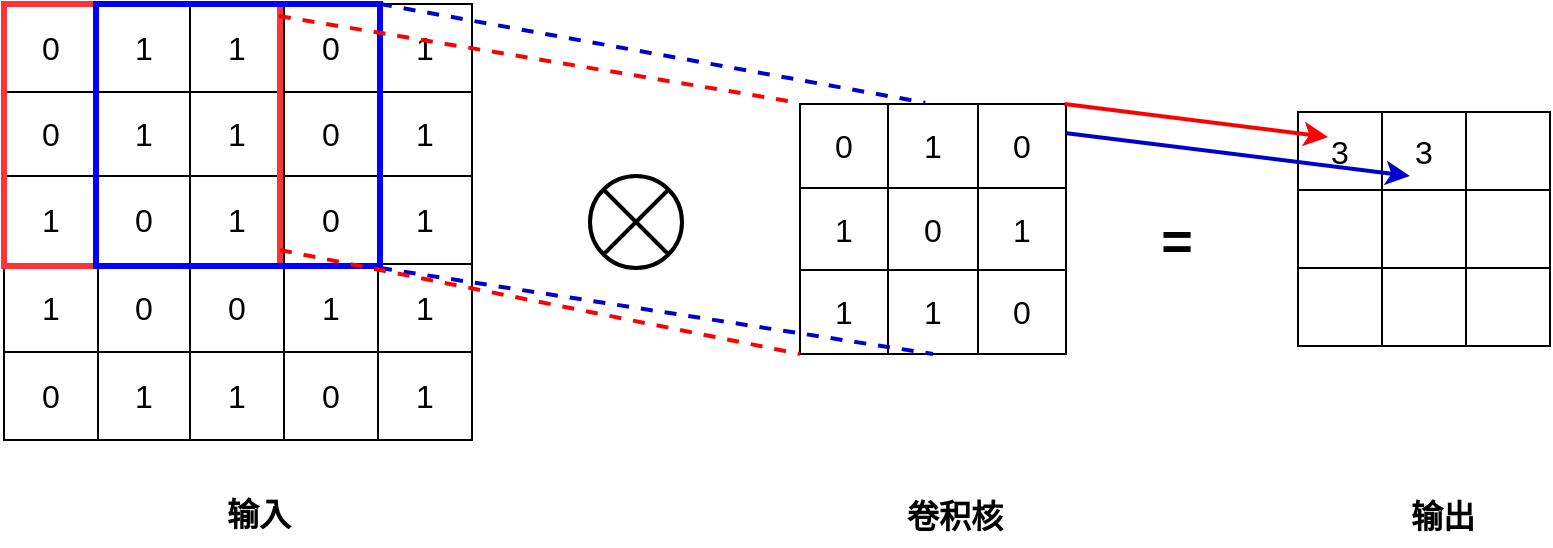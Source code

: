 <mxfile version="24.4.6" type="github">
  <diagram name="第 1 页" id="8t1bGG0E5tvwLliWmEIp">
    <mxGraphModel dx="1024" dy="533" grid="0" gridSize="10" guides="1" tooltips="1" connect="1" arrows="1" fold="1" page="1" pageScale="1" pageWidth="1169" pageHeight="827" math="0" shadow="0">
      <root>
        <mxCell id="0" />
        <mxCell id="1" parent="0" />
        <mxCell id="lNbxxfOGRYaDvWz9eFzz-1" value="" style="shape=table;startSize=0;container=1;collapsible=0;childLayout=tableLayout;fontSize=16;" vertex="1" parent="1">
          <mxGeometry x="33" y="38" width="234" height="218" as="geometry" />
        </mxCell>
        <mxCell id="lNbxxfOGRYaDvWz9eFzz-2" value="" style="shape=tableRow;horizontal=0;startSize=0;swimlaneHead=0;swimlaneBody=0;strokeColor=inherit;top=0;left=0;bottom=0;right=0;collapsible=0;dropTarget=0;fillColor=none;points=[[0,0.5],[1,0.5]];portConstraint=eastwest;fontSize=16;" vertex="1" parent="lNbxxfOGRYaDvWz9eFzz-1">
          <mxGeometry width="234" height="44" as="geometry" />
        </mxCell>
        <mxCell id="lNbxxfOGRYaDvWz9eFzz-3" value="0" style="shape=partialRectangle;html=1;whiteSpace=wrap;connectable=0;strokeColor=inherit;overflow=hidden;fillColor=none;top=0;left=0;bottom=0;right=0;pointerEvents=1;fontSize=16;" vertex="1" parent="lNbxxfOGRYaDvWz9eFzz-2">
          <mxGeometry width="47" height="44" as="geometry">
            <mxRectangle width="47" height="44" as="alternateBounds" />
          </mxGeometry>
        </mxCell>
        <mxCell id="lNbxxfOGRYaDvWz9eFzz-4" value="1" style="shape=partialRectangle;html=1;whiteSpace=wrap;connectable=0;strokeColor=inherit;overflow=hidden;fillColor=none;top=0;left=0;bottom=0;right=0;pointerEvents=1;fontSize=16;" vertex="1" parent="lNbxxfOGRYaDvWz9eFzz-2">
          <mxGeometry x="47" width="46" height="44" as="geometry">
            <mxRectangle width="46" height="44" as="alternateBounds" />
          </mxGeometry>
        </mxCell>
        <mxCell id="lNbxxfOGRYaDvWz9eFzz-5" value="1" style="shape=partialRectangle;html=1;whiteSpace=wrap;connectable=0;strokeColor=inherit;overflow=hidden;fillColor=none;top=0;left=0;bottom=0;right=0;pointerEvents=1;fontSize=16;" vertex="1" parent="lNbxxfOGRYaDvWz9eFzz-2">
          <mxGeometry x="93" width="47" height="44" as="geometry">
            <mxRectangle width="47" height="44" as="alternateBounds" />
          </mxGeometry>
        </mxCell>
        <mxCell id="lNbxxfOGRYaDvWz9eFzz-14" value="0" style="shape=partialRectangle;html=1;whiteSpace=wrap;connectable=0;strokeColor=inherit;overflow=hidden;fillColor=none;top=0;left=0;bottom=0;right=0;pointerEvents=1;fontSize=16;" vertex="1" parent="lNbxxfOGRYaDvWz9eFzz-2">
          <mxGeometry x="140" width="47" height="44" as="geometry">
            <mxRectangle width="47" height="44" as="alternateBounds" />
          </mxGeometry>
        </mxCell>
        <mxCell id="lNbxxfOGRYaDvWz9eFzz-17" value="1" style="shape=partialRectangle;html=1;whiteSpace=wrap;connectable=0;strokeColor=inherit;overflow=hidden;fillColor=none;top=0;left=0;bottom=0;right=0;pointerEvents=1;fontSize=16;" vertex="1" parent="lNbxxfOGRYaDvWz9eFzz-2">
          <mxGeometry x="187" width="47" height="44" as="geometry">
            <mxRectangle width="47" height="44" as="alternateBounds" />
          </mxGeometry>
        </mxCell>
        <mxCell id="lNbxxfOGRYaDvWz9eFzz-6" value="" style="shape=tableRow;horizontal=0;startSize=0;swimlaneHead=0;swimlaneBody=0;strokeColor=inherit;top=0;left=0;bottom=0;right=0;collapsible=0;dropTarget=0;fillColor=none;points=[[0,0.5],[1,0.5]];portConstraint=eastwest;fontSize=16;" vertex="1" parent="lNbxxfOGRYaDvWz9eFzz-1">
          <mxGeometry y="44" width="234" height="42" as="geometry" />
        </mxCell>
        <mxCell id="lNbxxfOGRYaDvWz9eFzz-7" value="0" style="shape=partialRectangle;html=1;whiteSpace=wrap;connectable=0;strokeColor=inherit;overflow=hidden;fillColor=none;top=0;left=0;bottom=0;right=0;pointerEvents=1;fontSize=16;" vertex="1" parent="lNbxxfOGRYaDvWz9eFzz-6">
          <mxGeometry width="47" height="42" as="geometry">
            <mxRectangle width="47" height="42" as="alternateBounds" />
          </mxGeometry>
        </mxCell>
        <mxCell id="lNbxxfOGRYaDvWz9eFzz-8" value="1" style="shape=partialRectangle;html=1;whiteSpace=wrap;connectable=0;strokeColor=inherit;overflow=hidden;fillColor=none;top=0;left=0;bottom=0;right=0;pointerEvents=1;fontSize=16;" vertex="1" parent="lNbxxfOGRYaDvWz9eFzz-6">
          <mxGeometry x="47" width="46" height="42" as="geometry">
            <mxRectangle width="46" height="42" as="alternateBounds" />
          </mxGeometry>
        </mxCell>
        <mxCell id="lNbxxfOGRYaDvWz9eFzz-9" value="1" style="shape=partialRectangle;html=1;whiteSpace=wrap;connectable=0;strokeColor=inherit;overflow=hidden;fillColor=none;top=0;left=0;bottom=0;right=0;pointerEvents=1;fontSize=16;" vertex="1" parent="lNbxxfOGRYaDvWz9eFzz-6">
          <mxGeometry x="93" width="47" height="42" as="geometry">
            <mxRectangle width="47" height="42" as="alternateBounds" />
          </mxGeometry>
        </mxCell>
        <mxCell id="lNbxxfOGRYaDvWz9eFzz-15" value="0" style="shape=partialRectangle;html=1;whiteSpace=wrap;connectable=0;strokeColor=inherit;overflow=hidden;fillColor=none;top=0;left=0;bottom=0;right=0;pointerEvents=1;fontSize=16;" vertex="1" parent="lNbxxfOGRYaDvWz9eFzz-6">
          <mxGeometry x="140" width="47" height="42" as="geometry">
            <mxRectangle width="47" height="42" as="alternateBounds" />
          </mxGeometry>
        </mxCell>
        <mxCell id="lNbxxfOGRYaDvWz9eFzz-18" value="1" style="shape=partialRectangle;html=1;whiteSpace=wrap;connectable=0;strokeColor=inherit;overflow=hidden;fillColor=none;top=0;left=0;bottom=0;right=0;pointerEvents=1;fontSize=16;" vertex="1" parent="lNbxxfOGRYaDvWz9eFzz-6">
          <mxGeometry x="187" width="47" height="42" as="geometry">
            <mxRectangle width="47" height="42" as="alternateBounds" />
          </mxGeometry>
        </mxCell>
        <mxCell id="lNbxxfOGRYaDvWz9eFzz-10" value="" style="shape=tableRow;horizontal=0;startSize=0;swimlaneHead=0;swimlaneBody=0;strokeColor=inherit;top=0;left=0;bottom=0;right=0;collapsible=0;dropTarget=0;fillColor=none;points=[[0,0.5],[1,0.5]];portConstraint=eastwest;fontSize=16;" vertex="1" parent="lNbxxfOGRYaDvWz9eFzz-1">
          <mxGeometry y="86" width="234" height="44" as="geometry" />
        </mxCell>
        <mxCell id="lNbxxfOGRYaDvWz9eFzz-11" value="1" style="shape=partialRectangle;html=1;whiteSpace=wrap;connectable=0;strokeColor=inherit;overflow=hidden;fillColor=none;top=0;left=0;bottom=0;right=0;pointerEvents=1;fontSize=16;" vertex="1" parent="lNbxxfOGRYaDvWz9eFzz-10">
          <mxGeometry width="47" height="44" as="geometry">
            <mxRectangle width="47" height="44" as="alternateBounds" />
          </mxGeometry>
        </mxCell>
        <mxCell id="lNbxxfOGRYaDvWz9eFzz-12" value="0" style="shape=partialRectangle;html=1;whiteSpace=wrap;connectable=0;strokeColor=inherit;overflow=hidden;fillColor=none;top=0;left=0;bottom=0;right=0;pointerEvents=1;fontSize=16;" vertex="1" parent="lNbxxfOGRYaDvWz9eFzz-10">
          <mxGeometry x="47" width="46" height="44" as="geometry">
            <mxRectangle width="46" height="44" as="alternateBounds" />
          </mxGeometry>
        </mxCell>
        <mxCell id="lNbxxfOGRYaDvWz9eFzz-13" value="1" style="shape=partialRectangle;html=1;whiteSpace=wrap;connectable=0;strokeColor=inherit;overflow=hidden;fillColor=none;top=0;left=0;bottom=0;right=0;pointerEvents=1;fontSize=16;" vertex="1" parent="lNbxxfOGRYaDvWz9eFzz-10">
          <mxGeometry x="93" width="47" height="44" as="geometry">
            <mxRectangle width="47" height="44" as="alternateBounds" />
          </mxGeometry>
        </mxCell>
        <mxCell id="lNbxxfOGRYaDvWz9eFzz-16" value="0" style="shape=partialRectangle;html=1;whiteSpace=wrap;connectable=0;strokeColor=inherit;overflow=hidden;fillColor=none;top=0;left=0;bottom=0;right=0;pointerEvents=1;fontSize=16;" vertex="1" parent="lNbxxfOGRYaDvWz9eFzz-10">
          <mxGeometry x="140" width="47" height="44" as="geometry">
            <mxRectangle width="47" height="44" as="alternateBounds" />
          </mxGeometry>
        </mxCell>
        <mxCell id="lNbxxfOGRYaDvWz9eFzz-19" value="1" style="shape=partialRectangle;html=1;whiteSpace=wrap;connectable=0;strokeColor=inherit;overflow=hidden;fillColor=none;top=0;left=0;bottom=0;right=0;pointerEvents=1;fontSize=16;" vertex="1" parent="lNbxxfOGRYaDvWz9eFzz-10">
          <mxGeometry x="187" width="47" height="44" as="geometry">
            <mxRectangle width="47" height="44" as="alternateBounds" />
          </mxGeometry>
        </mxCell>
        <mxCell id="lNbxxfOGRYaDvWz9eFzz-20" style="shape=tableRow;horizontal=0;startSize=0;swimlaneHead=0;swimlaneBody=0;strokeColor=inherit;top=0;left=0;bottom=0;right=0;collapsible=0;dropTarget=0;fillColor=none;points=[[0,0.5],[1,0.5]];portConstraint=eastwest;fontSize=16;" vertex="1" parent="lNbxxfOGRYaDvWz9eFzz-1">
          <mxGeometry y="130" width="234" height="44" as="geometry" />
        </mxCell>
        <mxCell id="lNbxxfOGRYaDvWz9eFzz-21" value="1" style="shape=partialRectangle;html=1;whiteSpace=wrap;connectable=0;strokeColor=inherit;overflow=hidden;fillColor=none;top=0;left=0;bottom=0;right=0;pointerEvents=1;fontSize=16;" vertex="1" parent="lNbxxfOGRYaDvWz9eFzz-20">
          <mxGeometry width="47" height="44" as="geometry">
            <mxRectangle width="47" height="44" as="alternateBounds" />
          </mxGeometry>
        </mxCell>
        <mxCell id="lNbxxfOGRYaDvWz9eFzz-22" value="0" style="shape=partialRectangle;html=1;whiteSpace=wrap;connectable=0;strokeColor=inherit;overflow=hidden;fillColor=none;top=0;left=0;bottom=0;right=0;pointerEvents=1;fontSize=16;" vertex="1" parent="lNbxxfOGRYaDvWz9eFzz-20">
          <mxGeometry x="47" width="46" height="44" as="geometry">
            <mxRectangle width="46" height="44" as="alternateBounds" />
          </mxGeometry>
        </mxCell>
        <mxCell id="lNbxxfOGRYaDvWz9eFzz-23" value="0" style="shape=partialRectangle;html=1;whiteSpace=wrap;connectable=0;strokeColor=inherit;overflow=hidden;fillColor=none;top=0;left=0;bottom=0;right=0;pointerEvents=1;fontSize=16;" vertex="1" parent="lNbxxfOGRYaDvWz9eFzz-20">
          <mxGeometry x="93" width="47" height="44" as="geometry">
            <mxRectangle width="47" height="44" as="alternateBounds" />
          </mxGeometry>
        </mxCell>
        <mxCell id="lNbxxfOGRYaDvWz9eFzz-24" value="1" style="shape=partialRectangle;html=1;whiteSpace=wrap;connectable=0;strokeColor=inherit;overflow=hidden;fillColor=none;top=0;left=0;bottom=0;right=0;pointerEvents=1;fontSize=16;" vertex="1" parent="lNbxxfOGRYaDvWz9eFzz-20">
          <mxGeometry x="140" width="47" height="44" as="geometry">
            <mxRectangle width="47" height="44" as="alternateBounds" />
          </mxGeometry>
        </mxCell>
        <mxCell id="lNbxxfOGRYaDvWz9eFzz-25" value="1" style="shape=partialRectangle;html=1;whiteSpace=wrap;connectable=0;strokeColor=inherit;overflow=hidden;fillColor=none;top=0;left=0;bottom=0;right=0;pointerEvents=1;fontSize=16;" vertex="1" parent="lNbxxfOGRYaDvWz9eFzz-20">
          <mxGeometry x="187" width="47" height="44" as="geometry">
            <mxRectangle width="47" height="44" as="alternateBounds" />
          </mxGeometry>
        </mxCell>
        <mxCell id="lNbxxfOGRYaDvWz9eFzz-26" style="shape=tableRow;horizontal=0;startSize=0;swimlaneHead=0;swimlaneBody=0;strokeColor=inherit;top=0;left=0;bottom=0;right=0;collapsible=0;dropTarget=0;fillColor=none;points=[[0,0.5],[1,0.5]];portConstraint=eastwest;fontSize=16;" vertex="1" parent="lNbxxfOGRYaDvWz9eFzz-1">
          <mxGeometry y="174" width="234" height="44" as="geometry" />
        </mxCell>
        <mxCell id="lNbxxfOGRYaDvWz9eFzz-27" value="0" style="shape=partialRectangle;html=1;whiteSpace=wrap;connectable=0;strokeColor=inherit;overflow=hidden;fillColor=none;top=0;left=0;bottom=0;right=0;pointerEvents=1;fontSize=16;" vertex="1" parent="lNbxxfOGRYaDvWz9eFzz-26">
          <mxGeometry width="47" height="44" as="geometry">
            <mxRectangle width="47" height="44" as="alternateBounds" />
          </mxGeometry>
        </mxCell>
        <mxCell id="lNbxxfOGRYaDvWz9eFzz-28" value="1" style="shape=partialRectangle;html=1;whiteSpace=wrap;connectable=0;strokeColor=inherit;overflow=hidden;fillColor=none;top=0;left=0;bottom=0;right=0;pointerEvents=1;fontSize=16;" vertex="1" parent="lNbxxfOGRYaDvWz9eFzz-26">
          <mxGeometry x="47" width="46" height="44" as="geometry">
            <mxRectangle width="46" height="44" as="alternateBounds" />
          </mxGeometry>
        </mxCell>
        <mxCell id="lNbxxfOGRYaDvWz9eFzz-29" value="1" style="shape=partialRectangle;html=1;whiteSpace=wrap;connectable=0;strokeColor=inherit;overflow=hidden;fillColor=none;top=0;left=0;bottom=0;right=0;pointerEvents=1;fontSize=16;" vertex="1" parent="lNbxxfOGRYaDvWz9eFzz-26">
          <mxGeometry x="93" width="47" height="44" as="geometry">
            <mxRectangle width="47" height="44" as="alternateBounds" />
          </mxGeometry>
        </mxCell>
        <mxCell id="lNbxxfOGRYaDvWz9eFzz-30" value="0" style="shape=partialRectangle;html=1;whiteSpace=wrap;connectable=0;strokeColor=inherit;overflow=hidden;fillColor=none;top=0;left=0;bottom=0;right=0;pointerEvents=1;fontSize=16;" vertex="1" parent="lNbxxfOGRYaDvWz9eFzz-26">
          <mxGeometry x="140" width="47" height="44" as="geometry">
            <mxRectangle width="47" height="44" as="alternateBounds" />
          </mxGeometry>
        </mxCell>
        <mxCell id="lNbxxfOGRYaDvWz9eFzz-31" value="1" style="shape=partialRectangle;html=1;whiteSpace=wrap;connectable=0;strokeColor=inherit;overflow=hidden;fillColor=none;top=0;left=0;bottom=0;right=0;pointerEvents=1;fontSize=16;" vertex="1" parent="lNbxxfOGRYaDvWz9eFzz-26">
          <mxGeometry x="187" width="47" height="44" as="geometry">
            <mxRectangle width="47" height="44" as="alternateBounds" />
          </mxGeometry>
        </mxCell>
        <mxCell id="lNbxxfOGRYaDvWz9eFzz-37" value="&lt;b&gt;&lt;font style=&quot;font-size: 16px;&quot;&gt;输入&lt;/font&gt;&lt;/b&gt;" style="text;html=1;align=center;verticalAlign=middle;resizable=0;points=[];autosize=1;strokeColor=none;fillColor=none;" vertex="1" parent="1">
          <mxGeometry x="130" y="278" width="60" height="30" as="geometry" />
        </mxCell>
        <mxCell id="lNbxxfOGRYaDvWz9eFzz-40" value="" style="shape=table;startSize=0;container=1;collapsible=0;childLayout=tableLayout;fontSize=16;" vertex="1" parent="1">
          <mxGeometry x="431" y="88" width="133" height="125" as="geometry" />
        </mxCell>
        <mxCell id="lNbxxfOGRYaDvWz9eFzz-41" value="" style="shape=tableRow;horizontal=0;startSize=0;swimlaneHead=0;swimlaneBody=0;strokeColor=inherit;top=0;left=0;bottom=0;right=0;collapsible=0;dropTarget=0;fillColor=none;points=[[0,0.5],[1,0.5]];portConstraint=eastwest;fontSize=16;" vertex="1" parent="lNbxxfOGRYaDvWz9eFzz-40">
          <mxGeometry width="133" height="42" as="geometry" />
        </mxCell>
        <mxCell id="lNbxxfOGRYaDvWz9eFzz-42" value="0" style="shape=partialRectangle;html=1;whiteSpace=wrap;connectable=0;strokeColor=inherit;overflow=hidden;fillColor=none;top=0;left=0;bottom=0;right=0;pointerEvents=1;fontSize=16;" vertex="1" parent="lNbxxfOGRYaDvWz9eFzz-41">
          <mxGeometry width="44" height="42" as="geometry">
            <mxRectangle width="44" height="42" as="alternateBounds" />
          </mxGeometry>
        </mxCell>
        <mxCell id="lNbxxfOGRYaDvWz9eFzz-43" value="1" style="shape=partialRectangle;html=1;whiteSpace=wrap;connectable=0;strokeColor=inherit;overflow=hidden;fillColor=none;top=0;left=0;bottom=0;right=0;pointerEvents=1;fontSize=16;" vertex="1" parent="lNbxxfOGRYaDvWz9eFzz-41">
          <mxGeometry x="44" width="45" height="42" as="geometry">
            <mxRectangle width="45" height="42" as="alternateBounds" />
          </mxGeometry>
        </mxCell>
        <mxCell id="lNbxxfOGRYaDvWz9eFzz-44" value="0" style="shape=partialRectangle;html=1;whiteSpace=wrap;connectable=0;strokeColor=inherit;overflow=hidden;fillColor=none;top=0;left=0;bottom=0;right=0;pointerEvents=1;fontSize=16;" vertex="1" parent="lNbxxfOGRYaDvWz9eFzz-41">
          <mxGeometry x="89" width="44" height="42" as="geometry">
            <mxRectangle width="44" height="42" as="alternateBounds" />
          </mxGeometry>
        </mxCell>
        <mxCell id="lNbxxfOGRYaDvWz9eFzz-45" value="" style="shape=tableRow;horizontal=0;startSize=0;swimlaneHead=0;swimlaneBody=0;strokeColor=inherit;top=0;left=0;bottom=0;right=0;collapsible=0;dropTarget=0;fillColor=none;points=[[0,0.5],[1,0.5]];portConstraint=eastwest;fontSize=16;" vertex="1" parent="lNbxxfOGRYaDvWz9eFzz-40">
          <mxGeometry y="42" width="133" height="41" as="geometry" />
        </mxCell>
        <mxCell id="lNbxxfOGRYaDvWz9eFzz-46" value="1" style="shape=partialRectangle;html=1;whiteSpace=wrap;connectable=0;strokeColor=inherit;overflow=hidden;fillColor=none;top=0;left=0;bottom=0;right=0;pointerEvents=1;fontSize=16;" vertex="1" parent="lNbxxfOGRYaDvWz9eFzz-45">
          <mxGeometry width="44" height="41" as="geometry">
            <mxRectangle width="44" height="41" as="alternateBounds" />
          </mxGeometry>
        </mxCell>
        <mxCell id="lNbxxfOGRYaDvWz9eFzz-47" value="0" style="shape=partialRectangle;html=1;whiteSpace=wrap;connectable=0;strokeColor=inherit;overflow=hidden;fillColor=none;top=0;left=0;bottom=0;right=0;pointerEvents=1;fontSize=16;" vertex="1" parent="lNbxxfOGRYaDvWz9eFzz-45">
          <mxGeometry x="44" width="45" height="41" as="geometry">
            <mxRectangle width="45" height="41" as="alternateBounds" />
          </mxGeometry>
        </mxCell>
        <mxCell id="lNbxxfOGRYaDvWz9eFzz-48" value="1" style="shape=partialRectangle;html=1;whiteSpace=wrap;connectable=0;strokeColor=inherit;overflow=hidden;fillColor=none;top=0;left=0;bottom=0;right=0;pointerEvents=1;fontSize=16;" vertex="1" parent="lNbxxfOGRYaDvWz9eFzz-45">
          <mxGeometry x="89" width="44" height="41" as="geometry">
            <mxRectangle width="44" height="41" as="alternateBounds" />
          </mxGeometry>
        </mxCell>
        <mxCell id="lNbxxfOGRYaDvWz9eFzz-49" value="" style="shape=tableRow;horizontal=0;startSize=0;swimlaneHead=0;swimlaneBody=0;strokeColor=inherit;top=0;left=0;bottom=0;right=0;collapsible=0;dropTarget=0;fillColor=none;points=[[0,0.5],[1,0.5]];portConstraint=eastwest;fontSize=16;" vertex="1" parent="lNbxxfOGRYaDvWz9eFzz-40">
          <mxGeometry y="83" width="133" height="42" as="geometry" />
        </mxCell>
        <mxCell id="lNbxxfOGRYaDvWz9eFzz-50" value="1" style="shape=partialRectangle;html=1;whiteSpace=wrap;connectable=0;strokeColor=inherit;overflow=hidden;fillColor=none;top=0;left=0;bottom=0;right=0;pointerEvents=1;fontSize=16;" vertex="1" parent="lNbxxfOGRYaDvWz9eFzz-49">
          <mxGeometry width="44" height="42" as="geometry">
            <mxRectangle width="44" height="42" as="alternateBounds" />
          </mxGeometry>
        </mxCell>
        <mxCell id="lNbxxfOGRYaDvWz9eFzz-51" value="1" style="shape=partialRectangle;html=1;whiteSpace=wrap;connectable=0;strokeColor=inherit;overflow=hidden;fillColor=none;top=0;left=0;bottom=0;right=0;pointerEvents=1;fontSize=16;" vertex="1" parent="lNbxxfOGRYaDvWz9eFzz-49">
          <mxGeometry x="44" width="45" height="42" as="geometry">
            <mxRectangle width="45" height="42" as="alternateBounds" />
          </mxGeometry>
        </mxCell>
        <mxCell id="lNbxxfOGRYaDvWz9eFzz-52" value="0" style="shape=partialRectangle;html=1;whiteSpace=wrap;connectable=0;strokeColor=inherit;overflow=hidden;fillColor=none;top=0;left=0;bottom=0;right=0;pointerEvents=1;fontSize=16;" vertex="1" parent="lNbxxfOGRYaDvWz9eFzz-49">
          <mxGeometry x="89" width="44" height="42" as="geometry">
            <mxRectangle width="44" height="42" as="alternateBounds" />
          </mxGeometry>
        </mxCell>
        <mxCell id="lNbxxfOGRYaDvWz9eFzz-54" value="" style="ellipse;whiteSpace=wrap;html=1;aspect=fixed;strokeWidth=2;" vertex="1" parent="1">
          <mxGeometry x="326" y="124" width="46" height="46" as="geometry" />
        </mxCell>
        <mxCell id="lNbxxfOGRYaDvWz9eFzz-55" value="" style="endArrow=none;html=1;rounded=0;entryX=1;entryY=0;entryDx=0;entryDy=0;exitX=0;exitY=1;exitDx=0;exitDy=0;strokeWidth=2;" edge="1" parent="1" source="lNbxxfOGRYaDvWz9eFzz-54" target="lNbxxfOGRYaDvWz9eFzz-54">
          <mxGeometry width="50" height="50" relative="1" as="geometry">
            <mxPoint x="317" y="244" as="sourcePoint" />
            <mxPoint x="367" y="194" as="targetPoint" />
          </mxGeometry>
        </mxCell>
        <mxCell id="lNbxxfOGRYaDvWz9eFzz-56" value="" style="endArrow=none;html=1;rounded=0;entryX=0;entryY=0;entryDx=0;entryDy=0;exitX=1;exitY=1;exitDx=0;exitDy=0;strokeWidth=2;" edge="1" parent="1" source="lNbxxfOGRYaDvWz9eFzz-54" target="lNbxxfOGRYaDvWz9eFzz-54">
          <mxGeometry width="50" height="50" relative="1" as="geometry">
            <mxPoint x="367" y="230" as="sourcePoint" />
            <mxPoint x="399" y="198" as="targetPoint" />
          </mxGeometry>
        </mxCell>
        <mxCell id="lNbxxfOGRYaDvWz9eFzz-59" value="" style="rounded=0;whiteSpace=wrap;html=1;fillColor=none;strokeWidth=3;strokeColor=#FF3333;" vertex="1" parent="1">
          <mxGeometry x="33" y="38" width="138" height="131" as="geometry" />
        </mxCell>
        <mxCell id="lNbxxfOGRYaDvWz9eFzz-60" value="" style="shape=table;startSize=0;container=1;collapsible=0;childLayout=tableLayout;fontSize=16;" vertex="1" parent="1">
          <mxGeometry x="680" y="92" width="126" height="117" as="geometry" />
        </mxCell>
        <mxCell id="lNbxxfOGRYaDvWz9eFzz-61" value="" style="shape=tableRow;horizontal=0;startSize=0;swimlaneHead=0;swimlaneBody=0;strokeColor=inherit;top=0;left=0;bottom=0;right=0;collapsible=0;dropTarget=0;fillColor=none;points=[[0,0.5],[1,0.5]];portConstraint=eastwest;fontSize=16;" vertex="1" parent="lNbxxfOGRYaDvWz9eFzz-60">
          <mxGeometry width="126" height="39" as="geometry" />
        </mxCell>
        <mxCell id="lNbxxfOGRYaDvWz9eFzz-62" value="3" style="shape=partialRectangle;html=1;whiteSpace=wrap;connectable=0;strokeColor=inherit;overflow=hidden;fillColor=none;top=0;left=0;bottom=0;right=0;pointerEvents=1;fontSize=16;" vertex="1" parent="lNbxxfOGRYaDvWz9eFzz-61">
          <mxGeometry width="42" height="39" as="geometry">
            <mxRectangle width="42" height="39" as="alternateBounds" />
          </mxGeometry>
        </mxCell>
        <mxCell id="lNbxxfOGRYaDvWz9eFzz-63" value="3" style="shape=partialRectangle;html=1;whiteSpace=wrap;connectable=0;strokeColor=inherit;overflow=hidden;fillColor=none;top=0;left=0;bottom=0;right=0;pointerEvents=1;fontSize=16;" vertex="1" parent="lNbxxfOGRYaDvWz9eFzz-61">
          <mxGeometry x="42" width="42" height="39" as="geometry">
            <mxRectangle width="42" height="39" as="alternateBounds" />
          </mxGeometry>
        </mxCell>
        <mxCell id="lNbxxfOGRYaDvWz9eFzz-64" value="" style="shape=partialRectangle;html=1;whiteSpace=wrap;connectable=0;strokeColor=inherit;overflow=hidden;fillColor=none;top=0;left=0;bottom=0;right=0;pointerEvents=1;fontSize=16;" vertex="1" parent="lNbxxfOGRYaDvWz9eFzz-61">
          <mxGeometry x="84" width="42" height="39" as="geometry">
            <mxRectangle width="42" height="39" as="alternateBounds" />
          </mxGeometry>
        </mxCell>
        <mxCell id="lNbxxfOGRYaDvWz9eFzz-65" value="" style="shape=tableRow;horizontal=0;startSize=0;swimlaneHead=0;swimlaneBody=0;strokeColor=inherit;top=0;left=0;bottom=0;right=0;collapsible=0;dropTarget=0;fillColor=none;points=[[0,0.5],[1,0.5]];portConstraint=eastwest;fontSize=16;" vertex="1" parent="lNbxxfOGRYaDvWz9eFzz-60">
          <mxGeometry y="39" width="126" height="39" as="geometry" />
        </mxCell>
        <mxCell id="lNbxxfOGRYaDvWz9eFzz-66" value="" style="shape=partialRectangle;html=1;whiteSpace=wrap;connectable=0;strokeColor=inherit;overflow=hidden;fillColor=none;top=0;left=0;bottom=0;right=0;pointerEvents=1;fontSize=16;" vertex="1" parent="lNbxxfOGRYaDvWz9eFzz-65">
          <mxGeometry width="42" height="39" as="geometry">
            <mxRectangle width="42" height="39" as="alternateBounds" />
          </mxGeometry>
        </mxCell>
        <mxCell id="lNbxxfOGRYaDvWz9eFzz-67" value="" style="shape=partialRectangle;html=1;whiteSpace=wrap;connectable=0;strokeColor=inherit;overflow=hidden;fillColor=none;top=0;left=0;bottom=0;right=0;pointerEvents=1;fontSize=16;" vertex="1" parent="lNbxxfOGRYaDvWz9eFzz-65">
          <mxGeometry x="42" width="42" height="39" as="geometry">
            <mxRectangle width="42" height="39" as="alternateBounds" />
          </mxGeometry>
        </mxCell>
        <mxCell id="lNbxxfOGRYaDvWz9eFzz-68" value="" style="shape=partialRectangle;html=1;whiteSpace=wrap;connectable=0;strokeColor=inherit;overflow=hidden;fillColor=none;top=0;left=0;bottom=0;right=0;pointerEvents=1;fontSize=16;" vertex="1" parent="lNbxxfOGRYaDvWz9eFzz-65">
          <mxGeometry x="84" width="42" height="39" as="geometry">
            <mxRectangle width="42" height="39" as="alternateBounds" />
          </mxGeometry>
        </mxCell>
        <mxCell id="lNbxxfOGRYaDvWz9eFzz-69" value="" style="shape=tableRow;horizontal=0;startSize=0;swimlaneHead=0;swimlaneBody=0;strokeColor=inherit;top=0;left=0;bottom=0;right=0;collapsible=0;dropTarget=0;fillColor=none;points=[[0,0.5],[1,0.5]];portConstraint=eastwest;fontSize=16;" vertex="1" parent="lNbxxfOGRYaDvWz9eFzz-60">
          <mxGeometry y="78" width="126" height="39" as="geometry" />
        </mxCell>
        <mxCell id="lNbxxfOGRYaDvWz9eFzz-70" value="" style="shape=partialRectangle;html=1;whiteSpace=wrap;connectable=0;strokeColor=inherit;overflow=hidden;fillColor=none;top=0;left=0;bottom=0;right=0;pointerEvents=1;fontSize=16;" vertex="1" parent="lNbxxfOGRYaDvWz9eFzz-69">
          <mxGeometry width="42" height="39" as="geometry">
            <mxRectangle width="42" height="39" as="alternateBounds" />
          </mxGeometry>
        </mxCell>
        <mxCell id="lNbxxfOGRYaDvWz9eFzz-71" value="" style="shape=partialRectangle;html=1;whiteSpace=wrap;connectable=0;strokeColor=inherit;overflow=hidden;fillColor=none;top=0;left=0;bottom=0;right=0;pointerEvents=1;fontSize=16;" vertex="1" parent="lNbxxfOGRYaDvWz9eFzz-69">
          <mxGeometry x="42" width="42" height="39" as="geometry">
            <mxRectangle width="42" height="39" as="alternateBounds" />
          </mxGeometry>
        </mxCell>
        <mxCell id="lNbxxfOGRYaDvWz9eFzz-72" value="" style="shape=partialRectangle;html=1;whiteSpace=wrap;connectable=0;strokeColor=inherit;overflow=hidden;fillColor=none;top=0;left=0;bottom=0;right=0;pointerEvents=1;fontSize=16;" vertex="1" parent="lNbxxfOGRYaDvWz9eFzz-69">
          <mxGeometry x="84" width="42" height="39" as="geometry">
            <mxRectangle width="42" height="39" as="alternateBounds" />
          </mxGeometry>
        </mxCell>
        <mxCell id="lNbxxfOGRYaDvWz9eFzz-75" value="&lt;font style=&quot;font-size: 19px;&quot;&gt;&lt;b style=&quot;font-size: 27px;&quot;&gt;=&lt;/b&gt;&lt;/font&gt;" style="text;html=1;align=center;verticalAlign=middle;resizable=0;points=[];autosize=1;strokeColor=none;fillColor=none;" vertex="1" parent="1">
          <mxGeometry x="602" y="135" width="34" height="44" as="geometry" />
        </mxCell>
        <mxCell id="lNbxxfOGRYaDvWz9eFzz-87" value="" style="rounded=0;whiteSpace=wrap;html=1;fillColor=none;strokeWidth=3;strokeColor=#0000FF;" vertex="1" parent="1">
          <mxGeometry x="79" y="38" width="142" height="131" as="geometry" />
        </mxCell>
        <mxCell id="lNbxxfOGRYaDvWz9eFzz-90" value="" style="endArrow=classic;html=1;rounded=0;strokeWidth=2;strokeColor=#FF0000;exitX=0.994;exitY=0;exitDx=0;exitDy=0;exitPerimeter=0;" edge="1" parent="1" source="lNbxxfOGRYaDvWz9eFzz-41">
          <mxGeometry width="50" height="50" relative="1" as="geometry">
            <mxPoint x="579" y="88.004" as="sourcePoint" />
            <mxPoint x="695" y="104.54" as="targetPoint" />
          </mxGeometry>
        </mxCell>
        <mxCell id="lNbxxfOGRYaDvWz9eFzz-91" value="" style="endArrow=classic;html=1;rounded=0;strokeWidth=2;strokeColor=#0000CC;exitX=1.003;exitY=0.117;exitDx=0;exitDy=0;exitPerimeter=0;" edge="1" parent="1" source="lNbxxfOGRYaDvWz9eFzz-40">
          <mxGeometry width="50" height="50" relative="1" as="geometry">
            <mxPoint x="559" y="219.46" as="sourcePoint" />
            <mxPoint x="736" y="124.0" as="targetPoint" />
          </mxGeometry>
        </mxCell>
        <mxCell id="lNbxxfOGRYaDvWz9eFzz-92" value="&lt;span style=&quot;font-size: 16px;&quot;&gt;&lt;b&gt;卷积核&lt;/b&gt;&lt;/span&gt;" style="text;html=1;align=center;verticalAlign=middle;resizable=0;points=[];autosize=1;strokeColor=none;fillColor=none;" vertex="1" parent="1">
          <mxGeometry x="475" y="278" width="66" height="31" as="geometry" />
        </mxCell>
        <mxCell id="lNbxxfOGRYaDvWz9eFzz-93" value="&lt;span style=&quot;font-size: 16px;&quot;&gt;&lt;b&gt;输出&lt;/b&gt;&lt;/span&gt;" style="text;html=1;align=center;verticalAlign=middle;resizable=0;points=[];autosize=1;strokeColor=none;fillColor=none;" vertex="1" parent="1">
          <mxGeometry x="727" y="278" width="50" height="31" as="geometry" />
        </mxCell>
        <mxCell id="lNbxxfOGRYaDvWz9eFzz-94" value="" style="endArrow=none;dashed=1;html=1;rounded=0;strokeWidth=2;strokeColor=#0000CC;entryX=0.471;entryY=-0.015;entryDx=0;entryDy=0;entryPerimeter=0;exitX=1;exitY=0;exitDx=0;exitDy=0;" edge="1" parent="1" source="lNbxxfOGRYaDvWz9eFzz-87" target="lNbxxfOGRYaDvWz9eFzz-41">
          <mxGeometry width="50" height="50" relative="1" as="geometry">
            <mxPoint x="299" y="24" as="sourcePoint" />
            <mxPoint x="460" y="11" as="targetPoint" />
          </mxGeometry>
        </mxCell>
        <mxCell id="lNbxxfOGRYaDvWz9eFzz-95" value="" style="endArrow=none;dashed=1;html=1;rounded=0;strokeWidth=2;strokeColor=#0000CC;entryX=0.5;entryY=1;entryDx=0;entryDy=0;exitX=1;exitY=0;exitDx=0;exitDy=0;" edge="1" parent="1" target="lNbxxfOGRYaDvWz9eFzz-40">
          <mxGeometry width="50" height="50" relative="1" as="geometry">
            <mxPoint x="221" y="170" as="sourcePoint" />
            <mxPoint x="494" y="219" as="targetPoint" />
          </mxGeometry>
        </mxCell>
        <mxCell id="lNbxxfOGRYaDvWz9eFzz-96" value="" style="endArrow=none;dashed=1;html=1;rounded=0;strokeWidth=2;strokeColor=#FF0000;exitX=0.644;exitY=0.046;exitDx=0;exitDy=0;exitPerimeter=0;entryX=-0.001;entryY=-0.013;entryDx=0;entryDy=0;entryPerimeter=0;" edge="1" parent="1" source="lNbxxfOGRYaDvWz9eFzz-87" target="lNbxxfOGRYaDvWz9eFzz-41">
          <mxGeometry width="50" height="50" relative="1" as="geometry">
            <mxPoint x="301" y="124" as="sourcePoint" />
            <mxPoint x="351" y="74" as="targetPoint" />
          </mxGeometry>
        </mxCell>
        <mxCell id="lNbxxfOGRYaDvWz9eFzz-97" value="" style="endArrow=none;dashed=1;html=1;rounded=0;strokeWidth=2;strokeColor=#FF0000;entryX=0;entryY=1;entryDx=0;entryDy=0;" edge="1" parent="1" target="lNbxxfOGRYaDvWz9eFzz-40">
          <mxGeometry width="50" height="50" relative="1" as="geometry">
            <mxPoint x="171" y="161.0" as="sourcePoint" />
            <mxPoint x="400" y="219" as="targetPoint" />
          </mxGeometry>
        </mxCell>
      </root>
    </mxGraphModel>
  </diagram>
</mxfile>
